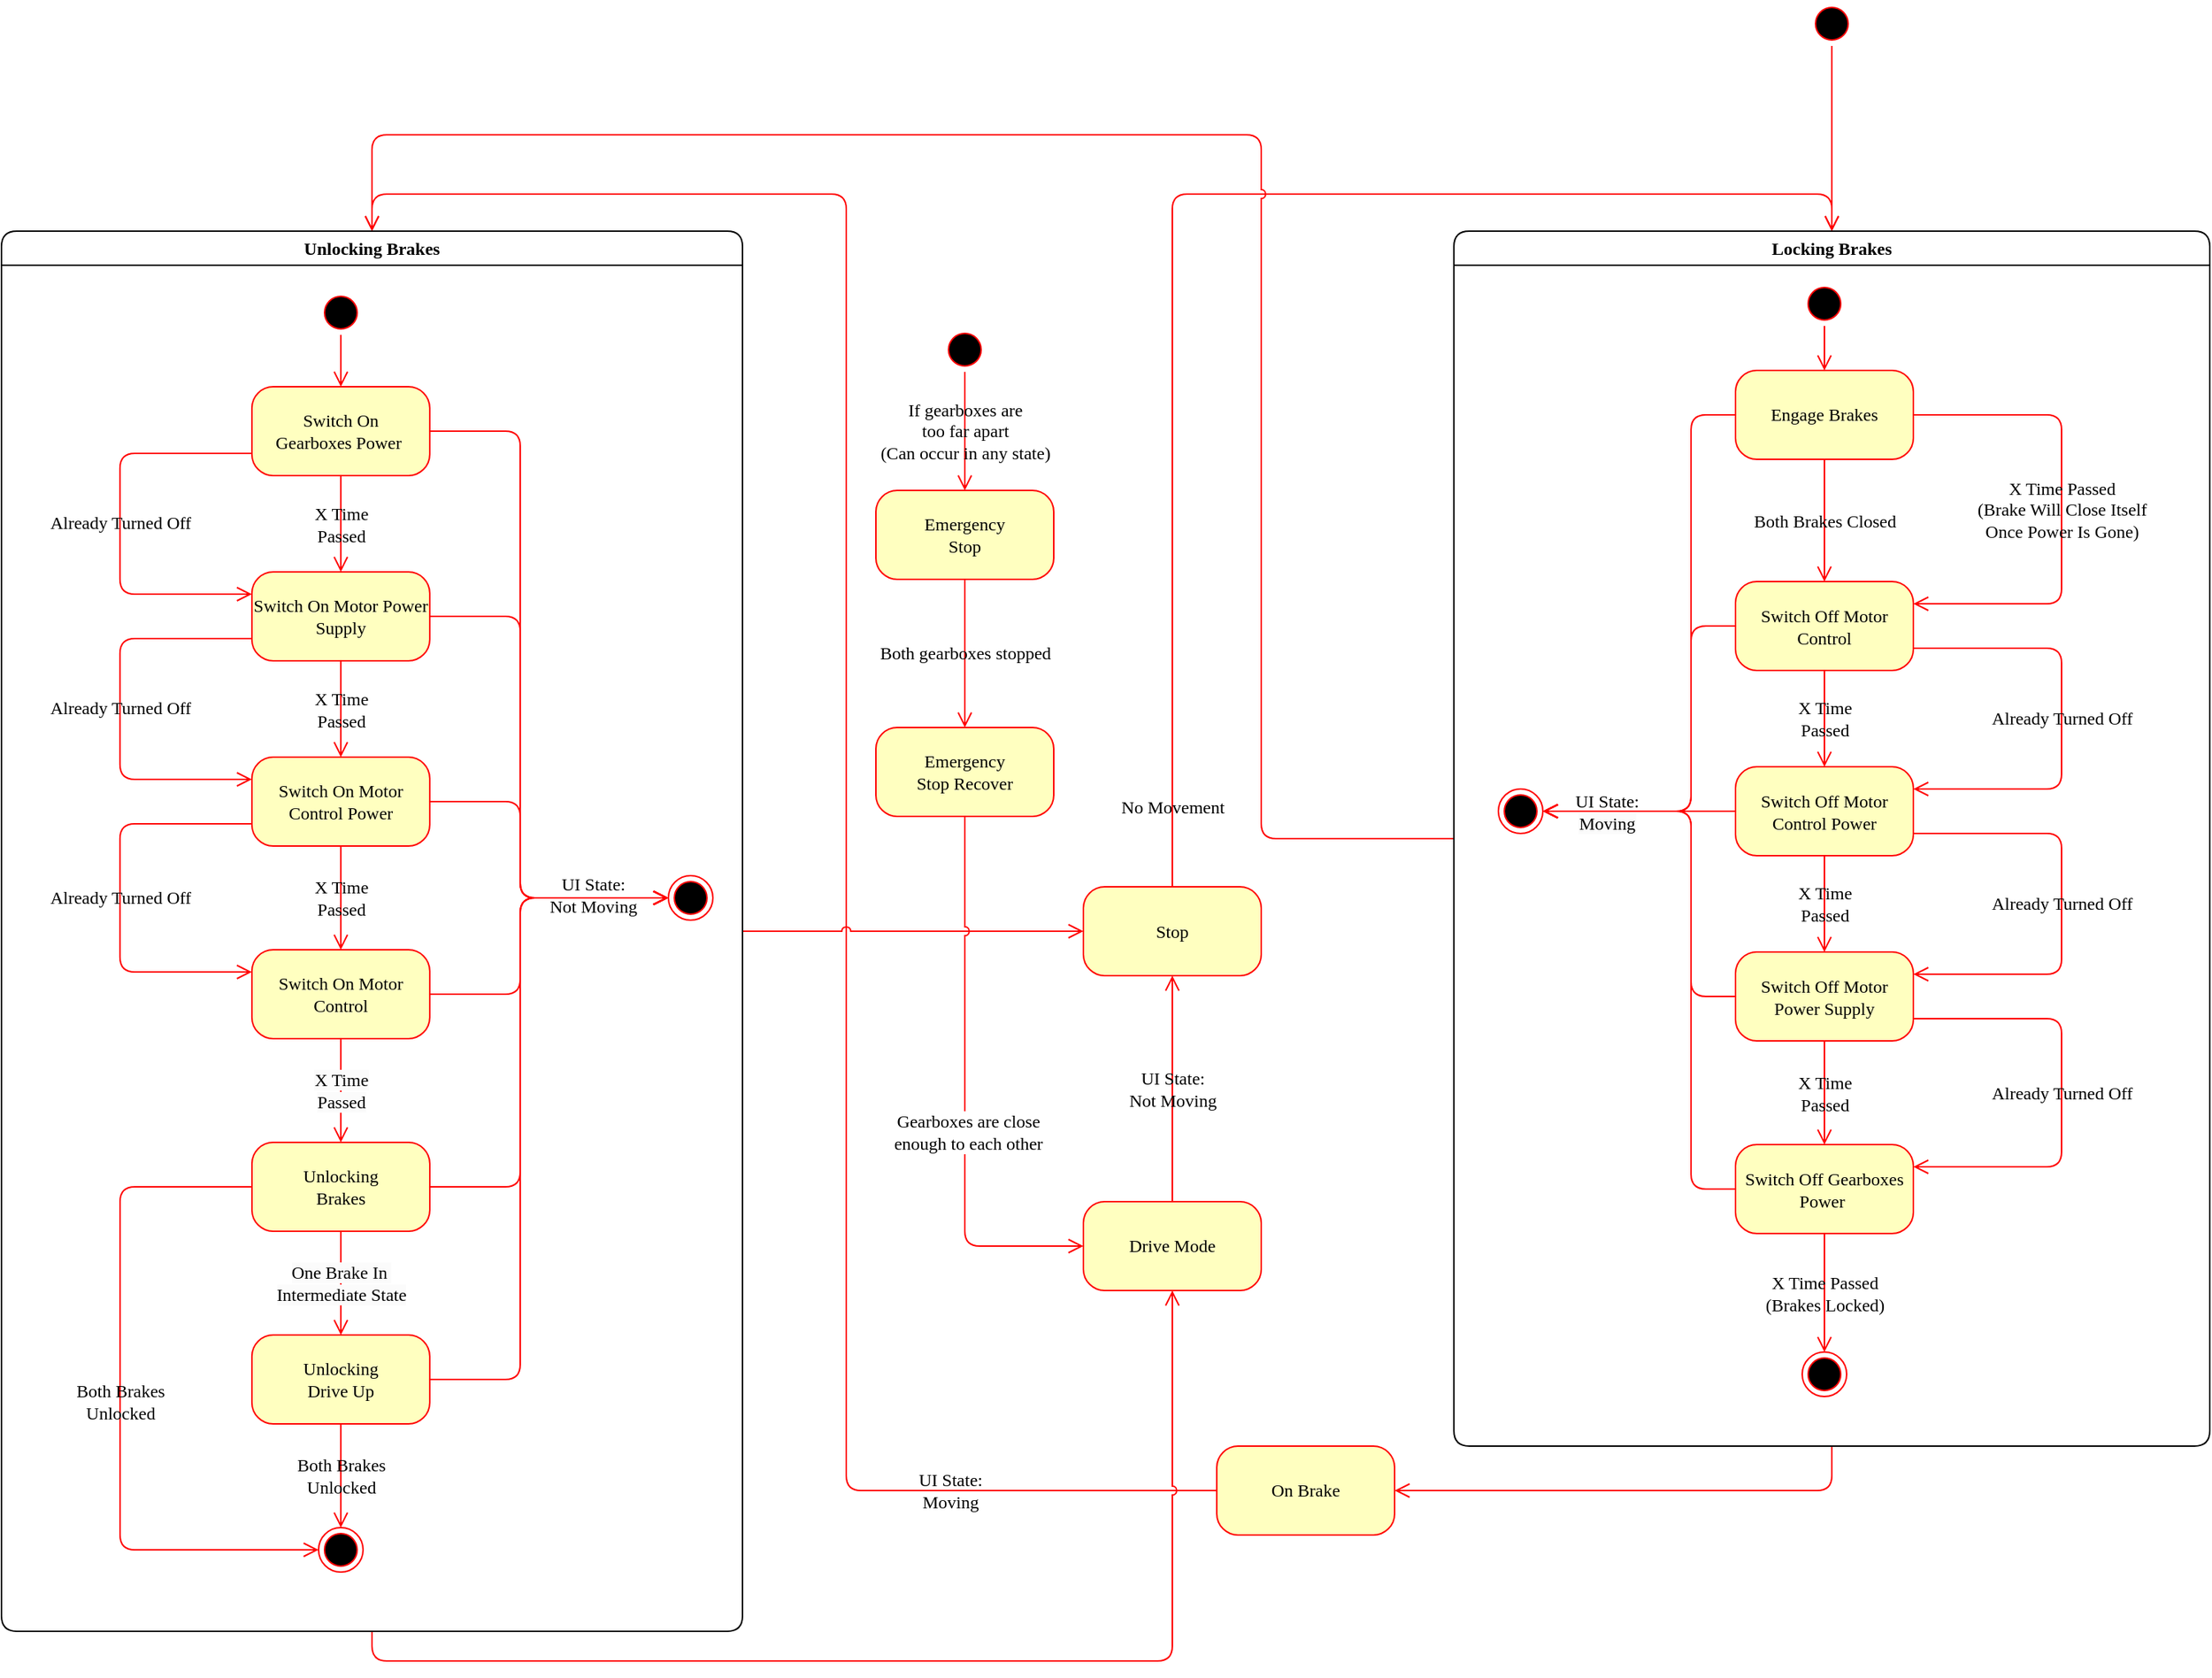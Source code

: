 <mxfile version="21.6.8" type="github">
  <diagram name="Page-1" id="58cdce13-f638-feb5-8d6f-7d28b1aa9fa0">
    <mxGraphModel dx="3126" dy="1998" grid="1" gridSize="10" guides="1" tooltips="1" connect="1" arrows="1" fold="1" page="1" pageScale="1" pageWidth="1100" pageHeight="850" background="none" math="0" shadow="0">
      <root>
        <mxCell id="0" />
        <mxCell id="1" parent="0" />
        <mxCell id="382b91b5511bd0f7-1" value="d" style="ellipse;html=1;shape=startState;fillColor=#000000;strokeColor=#ff0000;rounded=1;shadow=0;comic=0;labelBackgroundColor=none;fontFamily=Verdana;fontSize=12;fontColor=#000000;align=center;direction=south;" parent="1" vertex="1">
          <mxGeometry x="1050" y="-140" width="30" height="30" as="geometry" />
        </mxCell>
        <mxCell id="AU6W5NaQmW_jm-44bBxI-18" value="No Movement" style="edgeStyle=orthogonalEdgeStyle;shape=connector;rounded=1;orthogonalLoop=1;jettySize=auto;html=1;labelBackgroundColor=none;strokeColor=#ff0000;fontFamily=Verdana;fontSize=12;fontColor=default;endArrow=open;endSize=8;jumpStyle=arc;entryX=0.5;entryY=0;entryDx=0;entryDy=0;exitX=0.5;exitY=0;exitDx=0;exitDy=0;" parent="1" source="382b91b5511bd0f7-5" target="AU6W5NaQmW_jm-44bBxI-31" edge="1">
          <mxGeometry x="-0.885" relative="1" as="geometry">
            <Array as="points">
              <mxPoint x="620" y="-10" />
              <mxPoint x="1065" y="-10" />
            </Array>
            <mxPoint as="offset" />
          </mxGeometry>
        </mxCell>
        <mxCell id="382b91b5511bd0f7-5" value="Stop" style="rounded=1;whiteSpace=wrap;html=1;arcSize=24;fillColor=#ffffc0;strokeColor=#ff0000;shadow=0;comic=0;labelBackgroundColor=none;fontFamily=Verdana;fontSize=12;fontColor=#000000;align=center;" parent="1" vertex="1">
          <mxGeometry x="560" y="457.5" width="120" height="60" as="geometry" />
        </mxCell>
        <mxCell id="AU6W5NaQmW_jm-44bBxI-9" style="shape=connector;orthogonalLoop=1;jettySize=auto;html=1;labelBackgroundColor=none;strokeColor=#ff0000;fontFamily=Verdana;fontSize=12;fontColor=default;endArrow=open;endSize=8;edgeStyle=orthogonalEdgeStyle;rounded=1;jumpStyle=arc;exitX=0.5;exitY=1;exitDx=0;exitDy=0;" parent="1" source="AU6W5NaQmW_jm-44bBxI-31" target="382b91b5511bd0f7-10" edge="1">
          <mxGeometry relative="1" as="geometry">
            <mxPoint x="1120" y="880" as="sourcePoint" />
            <mxPoint x="330" y="770" as="targetPoint" />
            <Array as="points">
              <mxPoint x="1065" y="865" />
            </Array>
          </mxGeometry>
        </mxCell>
        <mxCell id="AU6W5NaQmW_jm-44bBxI-102" value="UI State: &lt;br&gt;Moving" style="edgeStyle=orthogonalEdgeStyle;shape=connector;rounded=1;jumpStyle=arc;orthogonalLoop=1;jettySize=auto;html=1;entryX=0.5;entryY=0;entryDx=0;entryDy=0;labelBackgroundColor=none;strokeColor=#ff0000;fontFamily=Verdana;fontSize=12;fontColor=default;endArrow=open;endSize=8;" parent="1" source="382b91b5511bd0f7-10" target="AU6W5NaQmW_jm-44bBxI-63" edge="1">
          <mxGeometry x="-0.755" relative="1" as="geometry">
            <Array as="points">
              <mxPoint x="400" y="865" />
              <mxPoint x="400" y="-10" />
              <mxPoint x="80" y="-10" />
            </Array>
            <mxPoint as="offset" />
          </mxGeometry>
        </mxCell>
        <mxCell id="382b91b5511bd0f7-10" value="On Brake" style="rounded=1;whiteSpace=wrap;html=1;arcSize=24;fillColor=#ffffc0;strokeColor=#ff0000;shadow=0;comic=0;labelBackgroundColor=none;fontFamily=Verdana;fontSize=12;fontColor=#000000;align=center;" parent="1" vertex="1">
          <mxGeometry x="650" y="835" width="120" height="60" as="geometry" />
        </mxCell>
        <mxCell id="2a3bc250acf0617d-9" style="edgeStyle=orthogonalEdgeStyle;html=1;labelBackgroundColor=none;endArrow=open;endSize=8;strokeColor=#ff0000;fontFamily=Verdana;fontSize=12;align=left;jumpStyle=arc;entryX=0.5;entryY=0;entryDx=0;entryDy=0;" parent="1" source="382b91b5511bd0f7-1" target="AU6W5NaQmW_jm-44bBxI-31" edge="1">
          <mxGeometry relative="1" as="geometry">
            <mxPoint x="810" y="70" as="targetPoint" />
            <Array as="points">
              <mxPoint x="1065" y="-55" />
            </Array>
          </mxGeometry>
        </mxCell>
        <mxCell id="AU6W5NaQmW_jm-44bBxI-12" value="UI State: &lt;br&gt;Not Moving" style="edgeStyle=orthogonalEdgeStyle;shape=connector;rounded=1;orthogonalLoop=1;jettySize=auto;html=1;labelBackgroundColor=none;strokeColor=#ff0000;fontFamily=Verdana;fontSize=12;fontColor=default;endArrow=open;endSize=8;jumpStyle=arc;" parent="1" source="AU6W5NaQmW_jm-44bBxI-1" target="382b91b5511bd0f7-5" edge="1">
          <mxGeometry relative="1" as="geometry" />
        </mxCell>
        <mxCell id="AU6W5NaQmW_jm-44bBxI-1" value="Drive Mode" style="rounded=1;whiteSpace=wrap;html=1;arcSize=24;fillColor=#ffffc0;strokeColor=#ff0000;shadow=0;comic=0;labelBackgroundColor=none;fontFamily=Verdana;fontSize=12;fontColor=#000000;align=center;" parent="1" vertex="1">
          <mxGeometry x="560" y="670" width="120" height="60" as="geometry" />
        </mxCell>
        <mxCell id="AU6W5NaQmW_jm-44bBxI-104" style="edgeStyle=orthogonalEdgeStyle;shape=connector;rounded=1;jumpStyle=arc;orthogonalLoop=1;jettySize=auto;html=1;entryX=0.5;entryY=0;entryDx=0;entryDy=0;labelBackgroundColor=none;strokeColor=#ff0000;fontFamily=Verdana;fontSize=12;fontColor=default;endArrow=open;endSize=8;" parent="1" source="AU6W5NaQmW_jm-44bBxI-31" target="AU6W5NaQmW_jm-44bBxI-63" edge="1">
          <mxGeometry relative="1" as="geometry">
            <Array as="points">
              <mxPoint x="680" y="425" />
              <mxPoint x="680" y="-50" />
              <mxPoint x="80" y="-50" />
            </Array>
          </mxGeometry>
        </mxCell>
        <mxCell id="AU6W5NaQmW_jm-44bBxI-31" value="Locking Brakes" style="swimlane;whiteSpace=wrap;html=1;rounded=1;shadow=0;comic=0;labelBackgroundColor=none;strokeWidth=1;fontFamily=Verdana;fontSize=12;align=center;" parent="1" vertex="1">
          <mxGeometry x="810" y="15" width="510" height="820" as="geometry" />
        </mxCell>
        <mxCell id="AU6W5NaQmW_jm-44bBxI-34" value="" style="ellipse;html=1;shape=endState;fillColor=#000000;strokeColor=#ff0000;rounded=1;shadow=0;comic=0;labelBackgroundColor=none;fontFamily=Verdana;fontSize=12;fontColor=#000000;align=center;" parent="AU6W5NaQmW_jm-44bBxI-31" vertex="1">
          <mxGeometry x="235" y="756.5" width="30" height="30" as="geometry" />
        </mxCell>
        <mxCell id="AU6W5NaQmW_jm-44bBxI-36" value="" style="ellipse;html=1;shape=startState;fillColor=#000000;strokeColor=#ff0000;rounded=1;shadow=0;comic=0;labelBackgroundColor=none;fontFamily=Verdana;fontSize=12;fontColor=#000000;align=center;direction=south;" parent="AU6W5NaQmW_jm-44bBxI-31" vertex="1">
          <mxGeometry x="235" y="34" width="30" height="30" as="geometry" />
        </mxCell>
        <mxCell id="AU6W5NaQmW_jm-44bBxI-38" value="" style="edgeStyle=elbowEdgeStyle;html=1;labelBackgroundColor=none;endArrow=open;endSize=8;strokeColor=#ff0000;fontFamily=Verdana;fontSize=12;align=left;" parent="AU6W5NaQmW_jm-44bBxI-31" source="AU6W5NaQmW_jm-44bBxI-36" target="AU6W5NaQmW_jm-44bBxI-39" edge="1">
          <mxGeometry relative="1" as="geometry">
            <mxPoint x="941.25" y="239" as="sourcePoint" />
            <mxPoint x="1196.25" y="239" as="targetPoint" />
          </mxGeometry>
        </mxCell>
        <mxCell id="AU6W5NaQmW_jm-44bBxI-48" value="Both Brakes Closed" style="edgeStyle=orthogonalEdgeStyle;shape=connector;rounded=1;jumpStyle=arc;orthogonalLoop=1;jettySize=auto;html=1;labelBackgroundColor=none;strokeColor=#ff0000;fontFamily=Verdana;fontSize=12;fontColor=default;endArrow=open;endSize=8;" parent="AU6W5NaQmW_jm-44bBxI-31" source="AU6W5NaQmW_jm-44bBxI-39" target="AU6W5NaQmW_jm-44bBxI-40" edge="1">
          <mxGeometry relative="1" as="geometry" />
        </mxCell>
        <mxCell id="AU6W5NaQmW_jm-44bBxI-39" value="Engage Brakes" style="rounded=1;whiteSpace=wrap;html=1;arcSize=24;fillColor=#ffffc0;strokeColor=#ff0000;shadow=0;comic=0;labelBackgroundColor=none;fontFamily=Verdana;fontSize=12;fontColor=#000000;align=center;" parent="AU6W5NaQmW_jm-44bBxI-31" vertex="1">
          <mxGeometry x="190" y="94" width="120" height="60" as="geometry" />
        </mxCell>
        <mxCell id="AU6W5NaQmW_jm-44bBxI-41" value="X Time &lt;br&gt;Passed" style="edgeStyle=orthogonalEdgeStyle;shape=connector;rounded=1;jumpStyle=arc;orthogonalLoop=1;jettySize=auto;html=1;labelBackgroundColor=none;strokeColor=#ff0000;fontFamily=Verdana;fontSize=12;fontColor=default;endArrow=open;endSize=8;" parent="AU6W5NaQmW_jm-44bBxI-31" source="AU6W5NaQmW_jm-44bBxI-40" target="AU6W5NaQmW_jm-44bBxI-42" edge="1">
          <mxGeometry relative="1" as="geometry">
            <mxPoint x="393.75" y="266.5" as="targetPoint" />
          </mxGeometry>
        </mxCell>
        <mxCell id="AU6W5NaQmW_jm-44bBxI-50" value="Already Turned Off" style="edgeStyle=orthogonalEdgeStyle;shape=connector;rounded=1;jumpStyle=arc;orthogonalLoop=1;jettySize=auto;html=1;entryX=1;entryY=0.25;entryDx=0;entryDy=0;labelBackgroundColor=none;strokeColor=#ff0000;fontFamily=Verdana;fontSize=12;fontColor=default;endArrow=open;endSize=8;exitX=1;exitY=0.75;exitDx=0;exitDy=0;" parent="AU6W5NaQmW_jm-44bBxI-31" source="AU6W5NaQmW_jm-44bBxI-40" target="AU6W5NaQmW_jm-44bBxI-42" edge="1">
          <mxGeometry relative="1" as="geometry">
            <Array as="points">
              <mxPoint x="410" y="281.5" />
              <mxPoint x="410" y="376.5" />
            </Array>
          </mxGeometry>
        </mxCell>
        <mxCell id="AU6W5NaQmW_jm-44bBxI-40" value="Switch Off Motor Control" style="rounded=1;whiteSpace=wrap;html=1;arcSize=24;fillColor=#ffffc0;strokeColor=#ff0000;shadow=0;comic=0;labelBackgroundColor=none;fontFamily=Verdana;fontSize=12;fontColor=#000000;align=center;" parent="AU6W5NaQmW_jm-44bBxI-31" vertex="1">
          <mxGeometry x="190" y="236.5" width="120" height="60" as="geometry" />
        </mxCell>
        <mxCell id="AU6W5NaQmW_jm-44bBxI-46" value="X Time &lt;br&gt;Passed" style="edgeStyle=orthogonalEdgeStyle;shape=connector;rounded=1;jumpStyle=arc;orthogonalLoop=1;jettySize=auto;html=1;labelBackgroundColor=none;strokeColor=#ff0000;fontFamily=Verdana;fontSize=12;fontColor=default;endArrow=open;endSize=8;" parent="AU6W5NaQmW_jm-44bBxI-31" source="AU6W5NaQmW_jm-44bBxI-42" target="AU6W5NaQmW_jm-44bBxI-44" edge="1">
          <mxGeometry relative="1" as="geometry" />
        </mxCell>
        <mxCell id="AU6W5NaQmW_jm-44bBxI-42" value="Switch Off Motor Control Power" style="rounded=1;whiteSpace=wrap;html=1;arcSize=24;fillColor=#ffffc0;strokeColor=#ff0000;shadow=0;comic=0;labelBackgroundColor=none;fontFamily=Verdana;fontSize=12;fontColor=#000000;align=center;" parent="AU6W5NaQmW_jm-44bBxI-31" vertex="1">
          <mxGeometry x="190" y="361.5" width="120" height="60" as="geometry" />
        </mxCell>
        <mxCell id="AU6W5NaQmW_jm-44bBxI-47" value="X Time&lt;br&gt;Passed" style="edgeStyle=orthogonalEdgeStyle;shape=connector;rounded=1;jumpStyle=arc;orthogonalLoop=1;jettySize=auto;html=1;labelBackgroundColor=none;strokeColor=#ff0000;fontFamily=Verdana;fontSize=12;fontColor=default;endArrow=open;endSize=8;" parent="AU6W5NaQmW_jm-44bBxI-31" source="AU6W5NaQmW_jm-44bBxI-44" target="AU6W5NaQmW_jm-44bBxI-45" edge="1">
          <mxGeometry relative="1" as="geometry" />
        </mxCell>
        <mxCell id="AU6W5NaQmW_jm-44bBxI-53" value="Already Turned Off" style="edgeStyle=orthogonalEdgeStyle;shape=connector;rounded=1;jumpStyle=arc;orthogonalLoop=1;jettySize=auto;html=1;entryX=1;entryY=0.25;entryDx=0;entryDy=0;labelBackgroundColor=none;strokeColor=#ff0000;fontFamily=Verdana;fontSize=12;fontColor=default;endArrow=open;endSize=8;exitX=1;exitY=0.75;exitDx=0;exitDy=0;" parent="AU6W5NaQmW_jm-44bBxI-31" source="AU6W5NaQmW_jm-44bBxI-44" target="AU6W5NaQmW_jm-44bBxI-45" edge="1">
          <mxGeometry relative="1" as="geometry">
            <Array as="points">
              <mxPoint x="410" y="531.5" />
              <mxPoint x="410" y="631.5" />
            </Array>
          </mxGeometry>
        </mxCell>
        <mxCell id="AU6W5NaQmW_jm-44bBxI-44" value="Switch Off Motor Power Supply" style="rounded=1;whiteSpace=wrap;html=1;arcSize=24;fillColor=#ffffc0;strokeColor=#ff0000;shadow=0;comic=0;labelBackgroundColor=none;fontFamily=Verdana;fontSize=12;fontColor=#000000;align=center;" parent="AU6W5NaQmW_jm-44bBxI-31" vertex="1">
          <mxGeometry x="190" y="486.5" width="120" height="60" as="geometry" />
        </mxCell>
        <mxCell id="AU6W5NaQmW_jm-44bBxI-54" value="X Time Passed&lt;br&gt;(Brakes Locked)" style="edgeStyle=orthogonalEdgeStyle;shape=connector;rounded=1;jumpStyle=arc;orthogonalLoop=1;jettySize=auto;html=1;labelBackgroundColor=none;strokeColor=#ff0000;fontFamily=Verdana;fontSize=12;fontColor=default;endArrow=open;endSize=8;" parent="AU6W5NaQmW_jm-44bBxI-31" source="AU6W5NaQmW_jm-44bBxI-45" target="AU6W5NaQmW_jm-44bBxI-34" edge="1">
          <mxGeometry relative="1" as="geometry" />
        </mxCell>
        <mxCell id="AU6W5NaQmW_jm-44bBxI-45" value="Switch Off Gearboxes Power&amp;nbsp;" style="rounded=1;whiteSpace=wrap;html=1;arcSize=24;fillColor=#ffffc0;strokeColor=#ff0000;shadow=0;comic=0;labelBackgroundColor=none;fontFamily=Verdana;fontSize=12;fontColor=#000000;align=center;" parent="AU6W5NaQmW_jm-44bBxI-31" vertex="1">
          <mxGeometry x="190" y="616.5" width="120" height="60" as="geometry" />
        </mxCell>
        <mxCell id="AU6W5NaQmW_jm-44bBxI-49" value="X Time Passed&lt;br&gt;(Brake Will Close Itself &lt;br&gt;Once Power Is Gone)" style="edgeStyle=orthogonalEdgeStyle;shape=connector;rounded=1;jumpStyle=arc;orthogonalLoop=1;jettySize=auto;html=1;labelBackgroundColor=none;strokeColor=#ff0000;fontFamily=Verdana;fontSize=12;fontColor=default;endArrow=open;endSize=8;exitX=1;exitY=0.5;exitDx=0;exitDy=0;entryX=1;entryY=0.25;entryDx=0;entryDy=0;" parent="AU6W5NaQmW_jm-44bBxI-31" source="AU6W5NaQmW_jm-44bBxI-39" target="AU6W5NaQmW_jm-44bBxI-40" edge="1">
          <mxGeometry relative="1" as="geometry">
            <mxPoint x="260" y="163.5" as="sourcePoint" />
            <mxPoint x="330" y="266.5" as="targetPoint" />
            <Array as="points">
              <mxPoint x="410" y="124.5" />
              <mxPoint x="410" y="251.5" />
            </Array>
          </mxGeometry>
        </mxCell>
        <mxCell id="AU6W5NaQmW_jm-44bBxI-52" value="Already Turned Off" style="edgeStyle=orthogonalEdgeStyle;shape=connector;rounded=1;jumpStyle=arc;orthogonalLoop=1;jettySize=auto;html=1;labelBackgroundColor=none;strokeColor=#ff0000;fontFamily=Verdana;fontSize=12;fontColor=default;endArrow=open;endSize=8;exitX=1;exitY=0.75;exitDx=0;exitDy=0;entryX=1;entryY=0.25;entryDx=0;entryDy=0;" parent="AU6W5NaQmW_jm-44bBxI-31" source="AU6W5NaQmW_jm-44bBxI-42" target="AU6W5NaQmW_jm-44bBxI-44" edge="1">
          <mxGeometry relative="1" as="geometry">
            <mxPoint x="360" y="396.53" as="sourcePoint" />
            <mxPoint x="370" y="436.5" as="targetPoint" />
            <Array as="points">
              <mxPoint x="410" y="406.5" />
              <mxPoint x="410" y="501.5" />
            </Array>
          </mxGeometry>
        </mxCell>
        <mxCell id="AU6W5NaQmW_jm-44bBxI-57" value="" style="ellipse;html=1;shape=endState;fillColor=#000000;strokeColor=#ff0000;rounded=1;shadow=0;comic=0;labelBackgroundColor=none;fontFamily=Verdana;fontSize=12;fontColor=#000000;align=center;" parent="AU6W5NaQmW_jm-44bBxI-31" vertex="1">
          <mxGeometry x="30" y="376.5" width="30" height="30" as="geometry" />
        </mxCell>
        <mxCell id="AU6W5NaQmW_jm-44bBxI-60" style="edgeStyle=orthogonalEdgeStyle;shape=connector;rounded=1;jumpStyle=arc;orthogonalLoop=1;jettySize=auto;html=1;labelBackgroundColor=none;strokeColor=#ff0000;fontFamily=Verdana;fontSize=12;fontColor=default;endArrow=open;endSize=8;" parent="AU6W5NaQmW_jm-44bBxI-31" source="AU6W5NaQmW_jm-44bBxI-42" target="AU6W5NaQmW_jm-44bBxI-57" edge="1">
          <mxGeometry relative="1" as="geometry" />
        </mxCell>
        <mxCell id="AU6W5NaQmW_jm-44bBxI-59" style="edgeStyle=orthogonalEdgeStyle;shape=connector;rounded=1;jumpStyle=arc;orthogonalLoop=1;jettySize=auto;html=1;labelBackgroundColor=none;strokeColor=#ff0000;fontFamily=Verdana;fontSize=12;fontColor=default;endArrow=open;endSize=8;entryX=1;entryY=0.5;entryDx=0;entryDy=0;" parent="AU6W5NaQmW_jm-44bBxI-31" source="AU6W5NaQmW_jm-44bBxI-40" target="AU6W5NaQmW_jm-44bBxI-57" edge="1">
          <mxGeometry relative="1" as="geometry">
            <Array as="points">
              <mxPoint x="160" y="267" />
              <mxPoint x="160" y="392" />
            </Array>
          </mxGeometry>
        </mxCell>
        <mxCell id="AU6W5NaQmW_jm-44bBxI-58" style="edgeStyle=orthogonalEdgeStyle;shape=connector;rounded=1;jumpStyle=arc;orthogonalLoop=1;jettySize=auto;html=1;labelBackgroundColor=none;strokeColor=#ff0000;fontFamily=Verdana;fontSize=12;fontColor=default;endArrow=open;endSize=8;entryX=1;entryY=0.5;entryDx=0;entryDy=0;" parent="AU6W5NaQmW_jm-44bBxI-31" source="AU6W5NaQmW_jm-44bBxI-39" target="AU6W5NaQmW_jm-44bBxI-57" edge="1">
          <mxGeometry relative="1" as="geometry">
            <Array as="points">
              <mxPoint x="160" y="124" />
              <mxPoint x="160" y="392" />
            </Array>
          </mxGeometry>
        </mxCell>
        <mxCell id="AU6W5NaQmW_jm-44bBxI-62" value="" style="edgeStyle=orthogonalEdgeStyle;shape=connector;rounded=1;jumpStyle=arc;orthogonalLoop=1;jettySize=auto;html=1;labelBackgroundColor=none;strokeColor=#ff0000;fontFamily=Verdana;fontSize=12;fontColor=default;endArrow=open;endSize=8;entryX=1;entryY=0.5;entryDx=0;entryDy=0;" parent="AU6W5NaQmW_jm-44bBxI-31" source="AU6W5NaQmW_jm-44bBxI-45" target="AU6W5NaQmW_jm-44bBxI-57" edge="1">
          <mxGeometry relative="1" as="geometry">
            <Array as="points">
              <mxPoint x="160" y="647" />
              <mxPoint x="160" y="392" />
            </Array>
          </mxGeometry>
        </mxCell>
        <mxCell id="AU6W5NaQmW_jm-44bBxI-101" value="UI State:&lt;br style=&quot;border-color: var(--border-color); background-color: rgb(251, 251, 251);&quot;&gt;&lt;span style=&quot;background-color: rgb(251, 251, 251);&quot;&gt;Moving&lt;/span&gt;" style="edgeLabel;html=1;align=center;verticalAlign=middle;resizable=0;points=[];fontSize=12;fontFamily=Verdana;fontColor=default;" parent="AU6W5NaQmW_jm-44bBxI-62" vertex="1" connectable="0">
          <mxGeometry x="0.812" y="4" relative="1" as="geometry">
            <mxPoint x="7" y="-4" as="offset" />
          </mxGeometry>
        </mxCell>
        <mxCell id="AU6W5NaQmW_jm-44bBxI-61" style="edgeStyle=orthogonalEdgeStyle;shape=connector;rounded=1;jumpStyle=arc;orthogonalLoop=1;jettySize=auto;html=1;labelBackgroundColor=none;strokeColor=#ff0000;fontFamily=Verdana;fontSize=12;fontColor=default;endArrow=open;endSize=8;entryX=1;entryY=0.5;entryDx=0;entryDy=0;" parent="AU6W5NaQmW_jm-44bBxI-31" source="AU6W5NaQmW_jm-44bBxI-44" target="AU6W5NaQmW_jm-44bBxI-57" edge="1">
          <mxGeometry relative="1" as="geometry">
            <Array as="points">
              <mxPoint x="160" y="517" />
              <mxPoint x="160" y="392" />
            </Array>
          </mxGeometry>
        </mxCell>
        <mxCell id="AU6W5NaQmW_jm-44bBxI-106" style="edgeStyle=orthogonalEdgeStyle;shape=connector;rounded=1;jumpStyle=arc;orthogonalLoop=1;jettySize=auto;html=1;labelBackgroundColor=none;strokeColor=#ff0000;fontFamily=Verdana;fontSize=12;fontColor=default;endArrow=open;endSize=8;" parent="1" source="AU6W5NaQmW_jm-44bBxI-63" target="382b91b5511bd0f7-5" edge="1">
          <mxGeometry relative="1" as="geometry" />
        </mxCell>
        <mxCell id="AU6W5NaQmW_jm-44bBxI-107" style="edgeStyle=orthogonalEdgeStyle;shape=connector;rounded=1;jumpStyle=arc;orthogonalLoop=1;jettySize=auto;html=1;entryX=0.5;entryY=1;entryDx=0;entryDy=0;labelBackgroundColor=none;strokeColor=#ff0000;fontFamily=Verdana;fontSize=12;fontColor=default;endArrow=open;endSize=8;exitX=0.5;exitY=1;exitDx=0;exitDy=0;" parent="1" source="AU6W5NaQmW_jm-44bBxI-63" target="AU6W5NaQmW_jm-44bBxI-1" edge="1">
          <mxGeometry relative="1" as="geometry" />
        </mxCell>
        <mxCell id="AU6W5NaQmW_jm-44bBxI-63" value="Unlocking Brakes" style="swimlane;whiteSpace=wrap;html=1;rounded=1;shadow=0;comic=0;labelBackgroundColor=none;strokeWidth=1;fontFamily=Verdana;fontSize=12;align=center;" parent="1" vertex="1">
          <mxGeometry x="-170" y="15" width="500" height="945" as="geometry" />
        </mxCell>
        <mxCell id="AU6W5NaQmW_jm-44bBxI-65" value="" style="ellipse;html=1;shape=startState;fillColor=#000000;strokeColor=#ff0000;rounded=1;shadow=0;comic=0;labelBackgroundColor=none;fontFamily=Verdana;fontSize=12;fontColor=#000000;align=center;direction=south;" parent="AU6W5NaQmW_jm-44bBxI-63" vertex="1">
          <mxGeometry x="214" y="40" width="30" height="30" as="geometry" />
        </mxCell>
        <mxCell id="AU6W5NaQmW_jm-44bBxI-66" value="" style="edgeStyle=elbowEdgeStyle;html=1;labelBackgroundColor=none;endArrow=open;endSize=8;strokeColor=#ff0000;fontFamily=Verdana;fontSize=12;align=left;entryX=0.5;entryY=0;entryDx=0;entryDy=0;" parent="AU6W5NaQmW_jm-44bBxI-63" source="AU6W5NaQmW_jm-44bBxI-65" target="AU6W5NaQmW_jm-44bBxI-73" edge="1">
          <mxGeometry relative="1" as="geometry">
            <mxPoint x="920.25" y="245" as="sourcePoint" />
            <mxPoint x="228.862" y="100.0" as="targetPoint" />
          </mxGeometry>
        </mxCell>
        <mxCell id="AU6W5NaQmW_jm-44bBxI-70" value="X Time &lt;br&gt;Passed" style="edgeStyle=orthogonalEdgeStyle;shape=connector;rounded=1;jumpStyle=arc;orthogonalLoop=1;jettySize=auto;html=1;labelBackgroundColor=none;strokeColor=#ff0000;fontFamily=Verdana;fontSize=12;fontColor=default;endArrow=open;endSize=8;" parent="AU6W5NaQmW_jm-44bBxI-63" source="AU6W5NaQmW_jm-44bBxI-73" target="AU6W5NaQmW_jm-44bBxI-76" edge="1">
          <mxGeometry relative="1" as="geometry">
            <mxPoint x="372.72" y="135.0" as="targetPoint" />
          </mxGeometry>
        </mxCell>
        <mxCell id="AU6W5NaQmW_jm-44bBxI-71" value="Already Turned Off" style="edgeStyle=orthogonalEdgeStyle;shape=connector;rounded=1;jumpStyle=arc;orthogonalLoop=1;jettySize=auto;html=1;entryX=0;entryY=0.25;entryDx=0;entryDy=0;labelBackgroundColor=none;strokeColor=#ff0000;fontFamily=Verdana;fontSize=12;fontColor=default;endArrow=open;endSize=8;exitX=0;exitY=0.75;exitDx=0;exitDy=0;" parent="AU6W5NaQmW_jm-44bBxI-63" source="AU6W5NaQmW_jm-44bBxI-73" target="AU6W5NaQmW_jm-44bBxI-76" edge="1">
          <mxGeometry relative="1" as="geometry">
            <Array as="points">
              <mxPoint x="79.97" y="149.5" />
              <mxPoint x="79.97" y="245.5" />
            </Array>
          </mxGeometry>
        </mxCell>
        <mxCell id="AU6W5NaQmW_jm-44bBxI-94" style="edgeStyle=orthogonalEdgeStyle;shape=connector;rounded=1;jumpStyle=arc;orthogonalLoop=1;jettySize=auto;html=1;entryX=0;entryY=0.5;entryDx=0;entryDy=0;labelBackgroundColor=none;strokeColor=#ff0000;fontFamily=Verdana;fontSize=12;fontColor=default;endArrow=open;endSize=8;" parent="AU6W5NaQmW_jm-44bBxI-63" source="AU6W5NaQmW_jm-44bBxI-73" target="AU6W5NaQmW_jm-44bBxI-86" edge="1">
          <mxGeometry relative="1" as="geometry">
            <Array as="points">
              <mxPoint x="350" y="135" />
              <mxPoint x="350" y="450" />
            </Array>
          </mxGeometry>
        </mxCell>
        <mxCell id="AU6W5NaQmW_jm-44bBxI-73" value="Switch On&lt;br&gt;Gearboxes Power&amp;nbsp;" style="rounded=1;whiteSpace=wrap;html=1;arcSize=24;fillColor=#ffffc0;strokeColor=#ff0000;shadow=0;comic=0;labelBackgroundColor=none;fontFamily=Verdana;fontSize=12;fontColor=#000000;align=center;" parent="AU6W5NaQmW_jm-44bBxI-63" vertex="1">
          <mxGeometry x="168.97" y="105" width="120" height="60" as="geometry" />
        </mxCell>
        <mxCell id="AU6W5NaQmW_jm-44bBxI-74" value="X Time &lt;br&gt;Passed" style="edgeStyle=orthogonalEdgeStyle;shape=connector;rounded=1;jumpStyle=arc;orthogonalLoop=1;jettySize=auto;html=1;labelBackgroundColor=none;strokeColor=#ff0000;fontFamily=Verdana;fontSize=12;fontColor=default;endArrow=open;endSize=8;" parent="AU6W5NaQmW_jm-44bBxI-63" source="AU6W5NaQmW_jm-44bBxI-76" target="AU6W5NaQmW_jm-44bBxI-80" edge="1">
          <mxGeometry relative="1" as="geometry" />
        </mxCell>
        <mxCell id="AU6W5NaQmW_jm-44bBxI-95" style="edgeStyle=orthogonalEdgeStyle;shape=connector;rounded=1;jumpStyle=arc;orthogonalLoop=1;jettySize=auto;html=1;entryX=0;entryY=0.5;entryDx=0;entryDy=0;labelBackgroundColor=none;strokeColor=#ff0000;fontFamily=Verdana;fontSize=12;fontColor=default;endArrow=open;endSize=8;" parent="AU6W5NaQmW_jm-44bBxI-63" source="AU6W5NaQmW_jm-44bBxI-76" target="AU6W5NaQmW_jm-44bBxI-86" edge="1">
          <mxGeometry relative="1" as="geometry">
            <Array as="points">
              <mxPoint x="350" y="260" />
              <mxPoint x="350" y="450" />
            </Array>
          </mxGeometry>
        </mxCell>
        <mxCell id="AU6W5NaQmW_jm-44bBxI-76" value="Switch On Motor Power Supply" style="rounded=1;whiteSpace=wrap;html=1;arcSize=24;fillColor=#ffffc0;strokeColor=#ff0000;shadow=0;comic=0;labelBackgroundColor=none;fontFamily=Verdana;fontSize=12;fontColor=#000000;align=center;" parent="AU6W5NaQmW_jm-44bBxI-63" vertex="1">
          <mxGeometry x="168.97" y="230" width="120" height="60" as="geometry" />
        </mxCell>
        <mxCell id="AU6W5NaQmW_jm-44bBxI-77" value="X Time&lt;br&gt;Passed" style="edgeStyle=orthogonalEdgeStyle;shape=connector;rounded=1;jumpStyle=arc;orthogonalLoop=1;jettySize=auto;html=1;labelBackgroundColor=none;strokeColor=#ff0000;fontFamily=Verdana;fontSize=12;fontColor=default;endArrow=open;endSize=8;" parent="AU6W5NaQmW_jm-44bBxI-63" source="AU6W5NaQmW_jm-44bBxI-80" target="AU6W5NaQmW_jm-44bBxI-83" edge="1">
          <mxGeometry relative="1" as="geometry" />
        </mxCell>
        <mxCell id="AU6W5NaQmW_jm-44bBxI-78" value="Already Turned Off" style="edgeStyle=orthogonalEdgeStyle;shape=connector;rounded=1;jumpStyle=arc;orthogonalLoop=1;jettySize=auto;html=1;entryX=0;entryY=0.25;entryDx=0;entryDy=0;labelBackgroundColor=none;strokeColor=#ff0000;fontFamily=Verdana;fontSize=12;fontColor=default;endArrow=open;endSize=8;exitX=0;exitY=0.75;exitDx=0;exitDy=0;" parent="AU6W5NaQmW_jm-44bBxI-63" source="AU6W5NaQmW_jm-44bBxI-80" target="AU6W5NaQmW_jm-44bBxI-83" edge="1">
          <mxGeometry relative="1" as="geometry">
            <Array as="points">
              <mxPoint x="79.97" y="399.5" />
              <mxPoint x="79.97" y="499.5" />
            </Array>
          </mxGeometry>
        </mxCell>
        <mxCell id="AU6W5NaQmW_jm-44bBxI-96" style="edgeStyle=orthogonalEdgeStyle;shape=connector;rounded=1;jumpStyle=arc;orthogonalLoop=1;jettySize=auto;html=1;entryX=0;entryY=0.5;entryDx=0;entryDy=0;labelBackgroundColor=none;strokeColor=#ff0000;fontFamily=Verdana;fontSize=12;fontColor=default;endArrow=open;endSize=8;" parent="AU6W5NaQmW_jm-44bBxI-63" source="AU6W5NaQmW_jm-44bBxI-80" target="AU6W5NaQmW_jm-44bBxI-86" edge="1">
          <mxGeometry relative="1" as="geometry">
            <Array as="points">
              <mxPoint x="350" y="385" />
              <mxPoint x="350" y="450" />
            </Array>
          </mxGeometry>
        </mxCell>
        <mxCell id="AU6W5NaQmW_jm-44bBxI-80" value="Switch On Motor Control Power" style="rounded=1;whiteSpace=wrap;html=1;arcSize=24;fillColor=#ffffc0;strokeColor=#ff0000;shadow=0;comic=0;labelBackgroundColor=none;fontFamily=Verdana;fontSize=12;fontColor=#000000;align=center;" parent="AU6W5NaQmW_jm-44bBxI-63" vertex="1">
          <mxGeometry x="168.97" y="355" width="120" height="60" as="geometry" />
        </mxCell>
        <mxCell id="AU6W5NaQmW_jm-44bBxI-97" style="edgeStyle=orthogonalEdgeStyle;shape=connector;rounded=1;jumpStyle=arc;orthogonalLoop=1;jettySize=auto;html=1;entryX=0;entryY=0.5;entryDx=0;entryDy=0;labelBackgroundColor=none;strokeColor=#ff0000;fontFamily=Verdana;fontSize=12;fontColor=default;endArrow=open;endSize=8;" parent="AU6W5NaQmW_jm-44bBxI-63" source="AU6W5NaQmW_jm-44bBxI-83" target="AU6W5NaQmW_jm-44bBxI-86" edge="1">
          <mxGeometry relative="1" as="geometry">
            <Array as="points">
              <mxPoint x="350" y="515" />
              <mxPoint x="350" y="450" />
            </Array>
          </mxGeometry>
        </mxCell>
        <mxCell id="AU6W5NaQmW_jm-44bBxI-83" value="Switch On Motor Control" style="rounded=1;whiteSpace=wrap;html=1;arcSize=24;fillColor=#ffffc0;strokeColor=#ff0000;shadow=0;comic=0;labelBackgroundColor=none;fontFamily=Verdana;fontSize=12;fontColor=#000000;align=center;" parent="AU6W5NaQmW_jm-44bBxI-63" vertex="1">
          <mxGeometry x="168.97" y="485" width="120" height="60" as="geometry" />
        </mxCell>
        <mxCell id="AU6W5NaQmW_jm-44bBxI-85" value="Already Turned Off" style="edgeStyle=orthogonalEdgeStyle;shape=connector;rounded=1;jumpStyle=arc;orthogonalLoop=1;jettySize=auto;html=1;labelBackgroundColor=none;strokeColor=#ff0000;fontFamily=Verdana;fontSize=12;fontColor=default;endArrow=open;endSize=8;exitX=0;exitY=0.75;exitDx=0;exitDy=0;entryX=0;entryY=0.25;entryDx=0;entryDy=0;" parent="AU6W5NaQmW_jm-44bBxI-63" source="AU6W5NaQmW_jm-44bBxI-76" target="AU6W5NaQmW_jm-44bBxI-80" edge="1">
          <mxGeometry relative="1" as="geometry">
            <mxPoint x="338.97" y="265.03" as="sourcePoint" />
            <mxPoint x="348.97" y="305" as="targetPoint" />
            <Array as="points">
              <mxPoint x="79.97" y="275.5" />
              <mxPoint x="79.97" y="369.5" />
            </Array>
          </mxGeometry>
        </mxCell>
        <mxCell id="AU6W5NaQmW_jm-44bBxI-89" value="&lt;span style=&quot;color: rgb(0, 0, 0); font-family: Verdana; font-size: 12px; font-style: normal; font-variant-ligatures: normal; font-variant-caps: normal; font-weight: 400; letter-spacing: normal; orphans: 2; text-align: center; text-indent: 0px; text-transform: none; widows: 2; word-spacing: 0px; -webkit-text-stroke-width: 0px; background-color: rgb(251, 251, 251); text-decoration-thickness: initial; text-decoration-style: initial; text-decoration-color: initial; float: none; display: inline !important;&quot;&gt;X Time&lt;/span&gt;&lt;br style=&quot;border-color: var(--border-color); color: rgb(0, 0, 0); font-family: Verdana; font-size: 12px; font-style: normal; font-variant-ligatures: normal; font-variant-caps: normal; font-weight: 400; letter-spacing: normal; orphans: 2; text-align: center; text-indent: 0px; text-transform: none; widows: 2; word-spacing: 0px; -webkit-text-stroke-width: 0px; background-color: rgb(251, 251, 251); text-decoration-thickness: initial; text-decoration-style: initial; text-decoration-color: initial;&quot;&gt;&lt;span style=&quot;color: rgb(0, 0, 0); font-family: Verdana; font-size: 12px; font-style: normal; font-variant-ligatures: normal; font-variant-caps: normal; font-weight: 400; letter-spacing: normal; orphans: 2; text-align: center; text-indent: 0px; text-transform: none; widows: 2; word-spacing: 0px; -webkit-text-stroke-width: 0px; background-color: rgb(251, 251, 251); text-decoration-thickness: initial; text-decoration-style: initial; text-decoration-color: initial; float: none; display: inline !important;&quot;&gt;Passed&lt;/span&gt;" style="edgeStyle=orthogonalEdgeStyle;shape=connector;rounded=1;jumpStyle=arc;orthogonalLoop=1;jettySize=auto;html=1;labelBackgroundColor=none;strokeColor=#ff0000;fontFamily=Verdana;fontSize=12;fontColor=default;endArrow=open;endSize=8;" parent="AU6W5NaQmW_jm-44bBxI-63" source="AU6W5NaQmW_jm-44bBxI-83" target="AU6W5NaQmW_jm-44bBxI-88" edge="1">
          <mxGeometry relative="1" as="geometry">
            <mxPoint x="-321" y="560" as="sourcePoint" />
            <mxPoint x="-321" y="778" as="targetPoint" />
          </mxGeometry>
        </mxCell>
        <mxCell id="AU6W5NaQmW_jm-44bBxI-93" value="Both Brakes&lt;br&gt;Unlocked" style="edgeStyle=orthogonalEdgeStyle;shape=connector;rounded=1;jumpStyle=arc;orthogonalLoop=1;jettySize=auto;html=1;entryX=0;entryY=0.5;entryDx=0;entryDy=0;labelBackgroundColor=none;strokeColor=#ff0000;fontFamily=Verdana;fontSize=12;fontColor=default;endArrow=open;endSize=8;exitX=0;exitY=0.5;exitDx=0;exitDy=0;" parent="AU6W5NaQmW_jm-44bBxI-63" source="AU6W5NaQmW_jm-44bBxI-88" target="AU6W5NaQmW_jm-44bBxI-64" edge="1">
          <mxGeometry relative="1" as="geometry">
            <Array as="points">
              <mxPoint x="80" y="645" />
              <mxPoint x="80" y="890" />
            </Array>
          </mxGeometry>
        </mxCell>
        <mxCell id="AU6W5NaQmW_jm-44bBxI-98" style="edgeStyle=orthogonalEdgeStyle;shape=connector;rounded=1;jumpStyle=arc;orthogonalLoop=1;jettySize=auto;html=1;entryX=0;entryY=0.5;entryDx=0;entryDy=0;labelBackgroundColor=none;strokeColor=#ff0000;fontFamily=Verdana;fontSize=12;fontColor=default;endArrow=open;endSize=8;" parent="AU6W5NaQmW_jm-44bBxI-63" source="AU6W5NaQmW_jm-44bBxI-88" target="AU6W5NaQmW_jm-44bBxI-86" edge="1">
          <mxGeometry relative="1" as="geometry">
            <Array as="points">
              <mxPoint x="350" y="645" />
              <mxPoint x="350" y="450" />
            </Array>
          </mxGeometry>
        </mxCell>
        <mxCell id="AU6W5NaQmW_jm-44bBxI-88" value="Unlocking &lt;br&gt;Brakes" style="rounded=1;whiteSpace=wrap;html=1;arcSize=24;fillColor=#ffffc0;strokeColor=#ff0000;shadow=0;comic=0;labelBackgroundColor=none;fontFamily=Verdana;fontSize=12;fontColor=#000000;align=center;" parent="AU6W5NaQmW_jm-44bBxI-63" vertex="1">
          <mxGeometry x="169" y="615" width="120" height="60" as="geometry" />
        </mxCell>
        <mxCell id="AU6W5NaQmW_jm-44bBxI-99" style="edgeStyle=orthogonalEdgeStyle;shape=connector;rounded=1;jumpStyle=arc;orthogonalLoop=1;jettySize=auto;html=1;entryX=0;entryY=0.5;entryDx=0;entryDy=0;labelBackgroundColor=none;strokeColor=#ff0000;fontFamily=Verdana;fontSize=12;fontColor=default;endArrow=open;endSize=8;" parent="AU6W5NaQmW_jm-44bBxI-63" source="AU6W5NaQmW_jm-44bBxI-91" target="AU6W5NaQmW_jm-44bBxI-86" edge="1">
          <mxGeometry relative="1" as="geometry">
            <Array as="points">
              <mxPoint x="350" y="775" />
              <mxPoint x="350" y="450" />
            </Array>
          </mxGeometry>
        </mxCell>
        <mxCell id="AU6W5NaQmW_jm-44bBxI-100" value="UI State:&lt;br&gt;Not Moving" style="edgeLabel;html=1;align=center;verticalAlign=middle;resizable=0;points=[];fontSize=12;fontFamily=Verdana;fontColor=default;labelBackgroundColor=none;" parent="AU6W5NaQmW_jm-44bBxI-99" vertex="1" connectable="0">
          <mxGeometry x="0.791" y="2" relative="1" as="geometry">
            <mxPoint as="offset" />
          </mxGeometry>
        </mxCell>
        <mxCell id="AU6W5NaQmW_jm-44bBxI-91" value="Unlocking &lt;br&gt;Drive Up" style="rounded=1;whiteSpace=wrap;html=1;arcSize=24;fillColor=#ffffc0;strokeColor=#ff0000;shadow=0;comic=0;labelBackgroundColor=none;fontFamily=Verdana;fontSize=12;fontColor=#000000;align=center;" parent="AU6W5NaQmW_jm-44bBxI-63" vertex="1">
          <mxGeometry x="168.97" y="745" width="120" height="60" as="geometry" />
        </mxCell>
        <mxCell id="AU6W5NaQmW_jm-44bBxI-81" value="&lt;span style=&quot;color: rgb(0, 0, 0); font-family: Verdana; font-size: 12px; font-style: normal; font-variant-ligatures: normal; font-variant-caps: normal; font-weight: 400; letter-spacing: normal; orphans: 2; text-indent: 0px; text-transform: none; widows: 2; word-spacing: 0px; -webkit-text-stroke-width: 0px; background-color: rgb(251, 251, 251); text-decoration-thickness: initial; text-decoration-style: initial; text-decoration-color: initial; float: none; display: inline !important;&quot;&gt;One Brake In&amp;nbsp;&lt;/span&gt;&lt;br style=&quot;border-color: var(--border-color); color: rgb(0, 0, 0); font-family: Verdana; font-size: 12px; font-style: normal; font-variant-ligatures: normal; font-variant-caps: normal; font-weight: 400; letter-spacing: normal; orphans: 2; text-indent: 0px; text-transform: none; widows: 2; word-spacing: 0px; -webkit-text-stroke-width: 0px; background-color: rgb(251, 251, 251); text-decoration-thickness: initial; text-decoration-style: initial; text-decoration-color: initial;&quot;&gt;&lt;span style=&quot;color: rgb(0, 0, 0); font-family: Verdana; font-size: 12px; font-style: normal; font-variant-ligatures: normal; font-variant-caps: normal; font-weight: 400; letter-spacing: normal; orphans: 2; text-indent: 0px; text-transform: none; widows: 2; word-spacing: 0px; -webkit-text-stroke-width: 0px; background-color: rgb(251, 251, 251); text-decoration-thickness: initial; text-decoration-style: initial; text-decoration-color: initial; float: none; display: inline !important;&quot;&gt;Intermediate State&lt;/span&gt;" style="edgeStyle=orthogonalEdgeStyle;shape=connector;rounded=1;jumpStyle=arc;orthogonalLoop=1;jettySize=auto;html=1;labelBackgroundColor=none;strokeColor=#ff0000;fontFamily=Verdana;fontSize=12;fontColor=default;endArrow=open;endSize=8;align=center;" parent="AU6W5NaQmW_jm-44bBxI-63" source="AU6W5NaQmW_jm-44bBxI-88" target="AU6W5NaQmW_jm-44bBxI-91" edge="1">
          <mxGeometry relative="1" as="geometry">
            <mxPoint x="230" y="715" as="targetPoint" />
          </mxGeometry>
        </mxCell>
        <mxCell id="AU6W5NaQmW_jm-44bBxI-64" value="" style="ellipse;html=1;shape=endState;fillColor=#000000;strokeColor=#ff0000;rounded=1;shadow=0;comic=0;labelBackgroundColor=none;fontFamily=Verdana;fontSize=12;fontColor=#000000;align=center;" parent="AU6W5NaQmW_jm-44bBxI-63" vertex="1">
          <mxGeometry x="213.97" y="875" width="30" height="30" as="geometry" />
        </mxCell>
        <mxCell id="AU6W5NaQmW_jm-44bBxI-92" value="Both Brakes&lt;br&gt;Unlocked" style="edgeStyle=orthogonalEdgeStyle;shape=connector;rounded=1;jumpStyle=arc;orthogonalLoop=1;jettySize=auto;html=1;labelBackgroundColor=none;strokeColor=#ff0000;fontFamily=Verdana;fontSize=12;fontColor=default;endArrow=open;endSize=8;" parent="AU6W5NaQmW_jm-44bBxI-63" source="AU6W5NaQmW_jm-44bBxI-91" target="AU6W5NaQmW_jm-44bBxI-64" edge="1">
          <mxGeometry relative="1" as="geometry" />
        </mxCell>
        <mxCell id="AU6W5NaQmW_jm-44bBxI-86" value="" style="ellipse;html=1;shape=endState;fillColor=#000000;strokeColor=#ff0000;rounded=1;shadow=0;comic=0;labelBackgroundColor=none;fontFamily=Verdana;fontSize=12;fontColor=#000000;align=center;" parent="AU6W5NaQmW_jm-44bBxI-63" vertex="1">
          <mxGeometry x="450" y="435" width="30" height="30" as="geometry" />
        </mxCell>
        <mxCell id="HKwo1jRQU1uy_2isMQ57-6" style="edgeStyle=orthogonalEdgeStyle;shape=connector;rounded=1;jumpStyle=arc;orthogonalLoop=1;jettySize=auto;html=1;entryX=0;entryY=0.5;entryDx=0;entryDy=0;labelBackgroundColor=none;strokeColor=#ff0000;fontFamily=Verdana;fontSize=12;fontColor=default;endArrow=open;endSize=8;exitX=0.5;exitY=1;exitDx=0;exitDy=0;" edge="1" parent="1" source="HKwo1jRQU1uy_2isMQ57-9" target="AU6W5NaQmW_jm-44bBxI-1">
          <mxGeometry relative="1" as="geometry" />
        </mxCell>
        <mxCell id="HKwo1jRQU1uy_2isMQ57-8" value="Gearboxes are close &lt;br&gt;enough to each other" style="edgeLabel;html=1;align=center;verticalAlign=middle;resizable=0;points=[];fontSize=12;fontFamily=Verdana;fontColor=default;" vertex="1" connectable="0" parent="HKwo1jRQU1uy_2isMQ57-6">
          <mxGeometry x="0.15" y="2" relative="1" as="geometry">
            <mxPoint as="offset" />
          </mxGeometry>
        </mxCell>
        <mxCell id="HKwo1jRQU1uy_2isMQ57-1" value="Emergency&lt;br&gt;Stop" style="rounded=1;whiteSpace=wrap;html=1;arcSize=24;fillColor=#ffffc0;strokeColor=#ff0000;shadow=0;comic=0;labelBackgroundColor=none;fontFamily=Verdana;fontSize=12;fontColor=#000000;align=center;" vertex="1" parent="1">
          <mxGeometry x="420" y="190" width="120" height="60" as="geometry" />
        </mxCell>
        <mxCell id="HKwo1jRQU1uy_2isMQ57-4" value="If gearboxes are &lt;br&gt;too far apart&lt;br&gt;(Can occur in any state)" style="edgeStyle=orthogonalEdgeStyle;shape=connector;rounded=1;jumpStyle=arc;orthogonalLoop=1;jettySize=auto;html=1;labelBackgroundColor=none;strokeColor=#ff0000;fontFamily=Verdana;fontSize=12;fontColor=default;endArrow=open;endSize=8;" edge="1" parent="1" source="HKwo1jRQU1uy_2isMQ57-2" target="HKwo1jRQU1uy_2isMQ57-1">
          <mxGeometry relative="1" as="geometry" />
        </mxCell>
        <mxCell id="HKwo1jRQU1uy_2isMQ57-2" value="d" style="ellipse;html=1;shape=startState;fillColor=#000000;strokeColor=#ff0000;rounded=1;shadow=0;comic=0;labelBackgroundColor=none;fontFamily=Verdana;fontSize=12;fontColor=#000000;align=center;direction=south;" vertex="1" parent="1">
          <mxGeometry x="465" y="80" width="30" height="30" as="geometry" />
        </mxCell>
        <mxCell id="HKwo1jRQU1uy_2isMQ57-10" value="Both gearboxes stopped" style="edgeStyle=orthogonalEdgeStyle;shape=connector;rounded=1;jumpStyle=arc;orthogonalLoop=1;jettySize=auto;html=1;labelBackgroundColor=none;strokeColor=#ff0000;fontFamily=Verdana;fontSize=12;fontColor=default;endArrow=open;endSize=8;exitX=0.5;exitY=1;exitDx=0;exitDy=0;" edge="1" parent="1" source="HKwo1jRQU1uy_2isMQ57-1" target="HKwo1jRQU1uy_2isMQ57-9">
          <mxGeometry relative="1" as="geometry">
            <mxPoint x="480" y="250" as="sourcePoint" />
            <mxPoint x="560" y="700" as="targetPoint" />
          </mxGeometry>
        </mxCell>
        <mxCell id="HKwo1jRQU1uy_2isMQ57-9" value="Emergency&lt;br&gt;Stop Recover" style="rounded=1;whiteSpace=wrap;html=1;arcSize=24;fillColor=#ffffc0;strokeColor=#ff0000;shadow=0;comic=0;labelBackgroundColor=none;fontFamily=Verdana;fontSize=12;fontColor=#000000;align=center;" vertex="1" parent="1">
          <mxGeometry x="420" y="350" width="120" height="60" as="geometry" />
        </mxCell>
      </root>
    </mxGraphModel>
  </diagram>
</mxfile>
